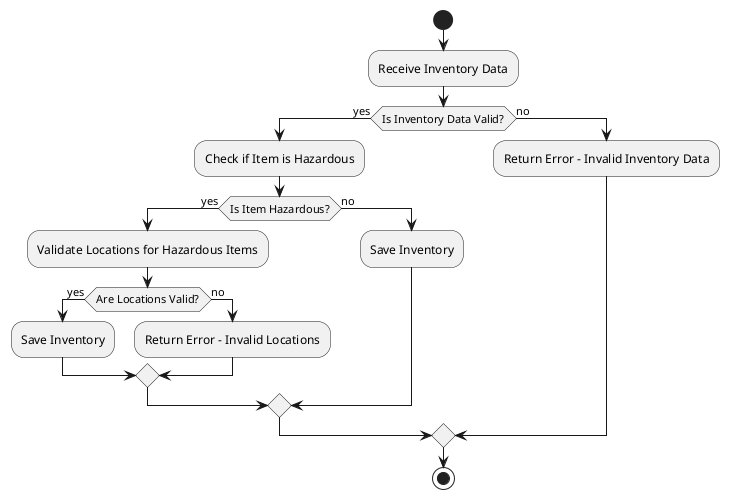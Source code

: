 @startuml
start

:Receive Inventory Data;
if (Is Inventory Data Valid?) then (yes)
    :Check if Item is Hazardous;
    if (Is Item Hazardous?) then (yes)
        :Validate Locations for Hazardous Items;
        if (Are Locations Valid?) then (yes)
            :Save Inventory;
        else (no)
            :Return Error - Invalid Locations;
        endif
    else (no)
        :Save Inventory;
    endif
else (no)
    :Return Error - Invalid Inventory Data;
endif

stop
@enduml